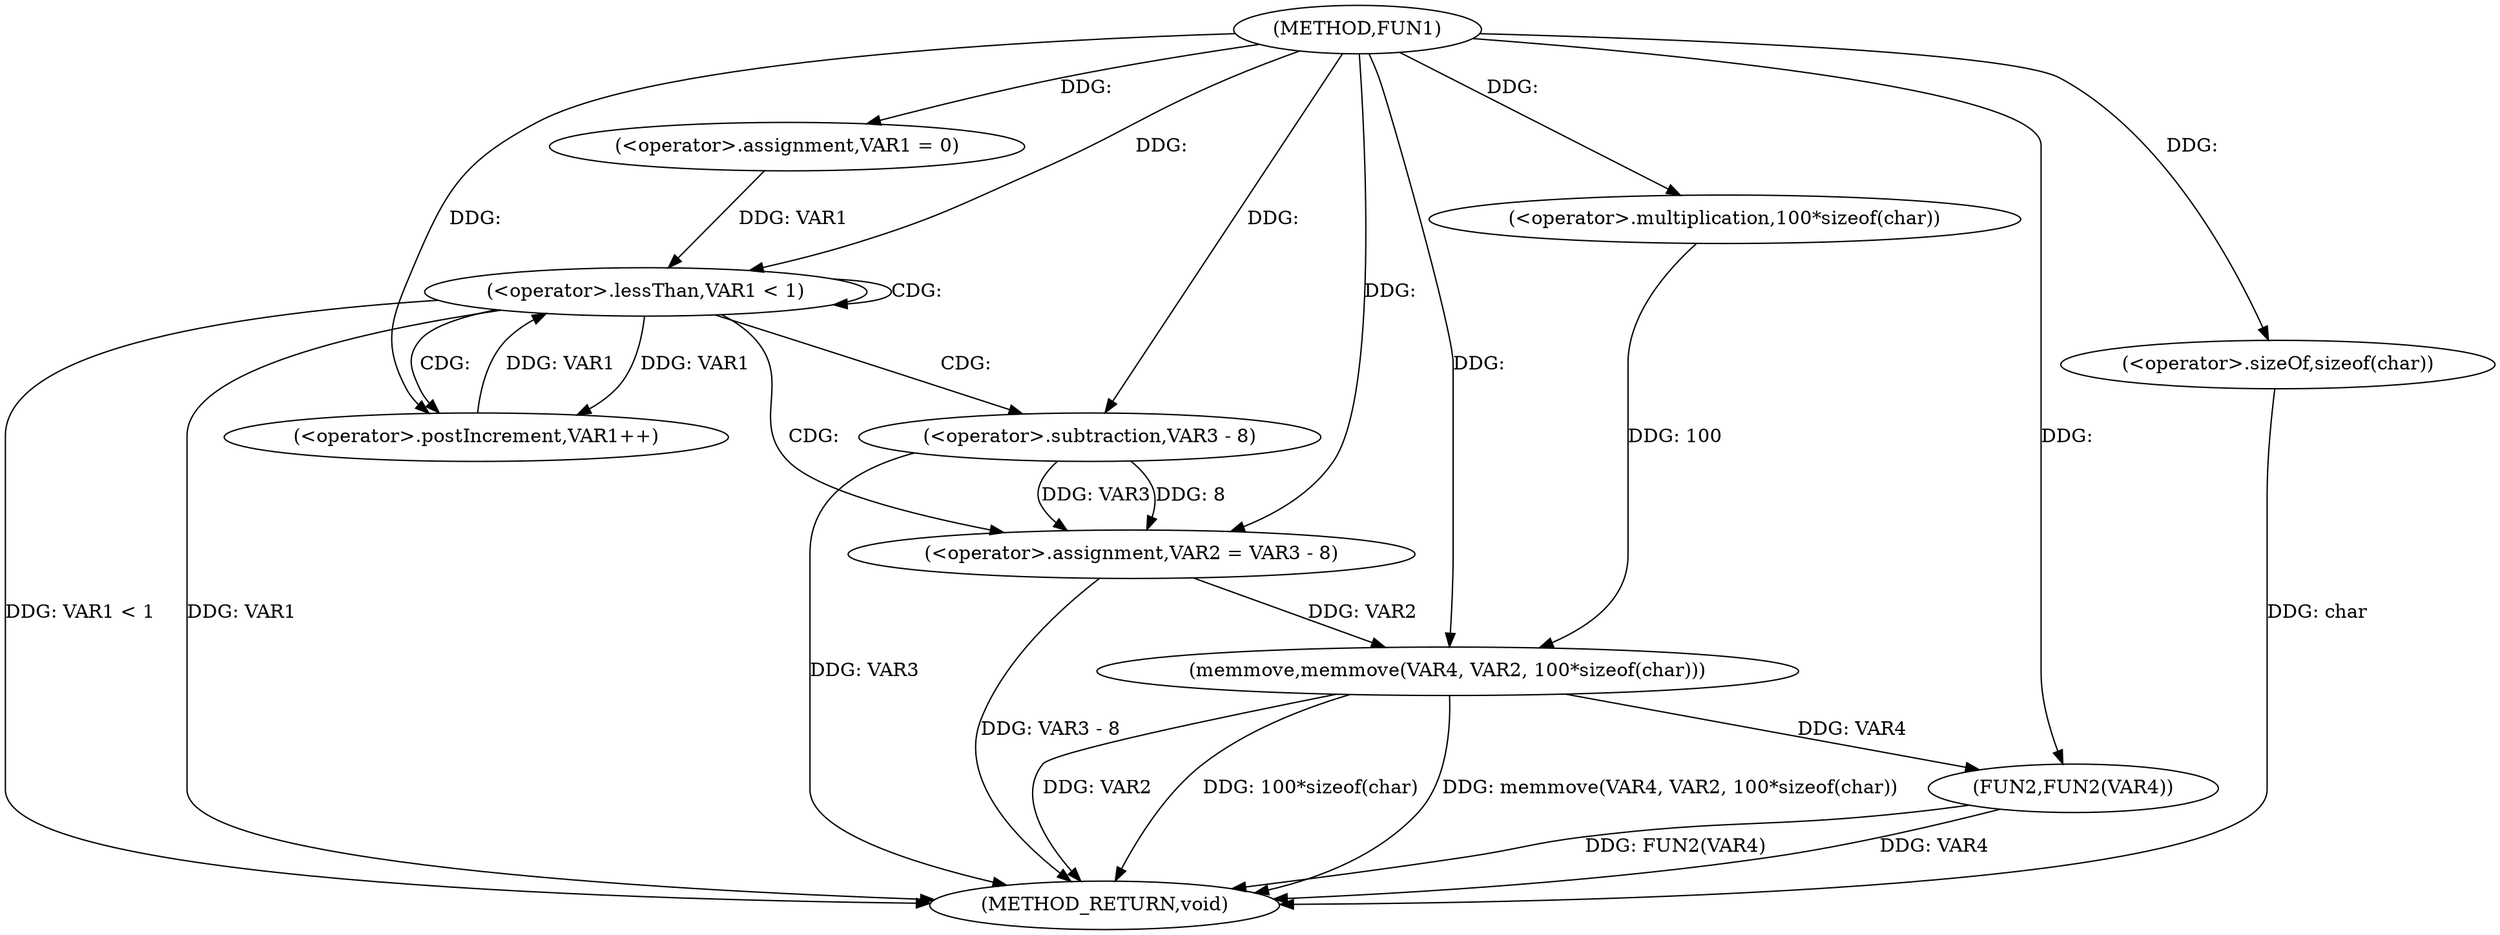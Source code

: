 digraph FUN1 {  
"1000100" [label = "(METHOD,FUN1)" ]
"1000131" [label = "(METHOD_RETURN,void)" ]
"1000106" [label = "(<operator>.assignment,VAR1 = 0)" ]
"1000109" [label = "(<operator>.lessThan,VAR1 < 1)" ]
"1000112" [label = "(<operator>.postIncrement,VAR1++)" ]
"1000115" [label = "(<operator>.assignment,VAR2 = VAR3 - 8)" ]
"1000117" [label = "(<operator>.subtraction,VAR3 - 8)" ]
"1000122" [label = "(memmove,memmove(VAR4, VAR2, 100*sizeof(char)))" ]
"1000125" [label = "(<operator>.multiplication,100*sizeof(char))" ]
"1000127" [label = "(<operator>.sizeOf,sizeof(char))" ]
"1000129" [label = "(FUN2,FUN2(VAR4))" ]
  "1000115" -> "1000131"  [ label = "DDG: VAR3 - 8"] 
  "1000129" -> "1000131"  [ label = "DDG: VAR4"] 
  "1000122" -> "1000131"  [ label = "DDG: 100*sizeof(char)"] 
  "1000129" -> "1000131"  [ label = "DDG: FUN2(VAR4)"] 
  "1000117" -> "1000131"  [ label = "DDG: VAR3"] 
  "1000109" -> "1000131"  [ label = "DDG: VAR1"] 
  "1000122" -> "1000131"  [ label = "DDG: memmove(VAR4, VAR2, 100*sizeof(char))"] 
  "1000127" -> "1000131"  [ label = "DDG: char"] 
  "1000122" -> "1000131"  [ label = "DDG: VAR2"] 
  "1000109" -> "1000131"  [ label = "DDG: VAR1 < 1"] 
  "1000100" -> "1000106"  [ label = "DDG: "] 
  "1000106" -> "1000109"  [ label = "DDG: VAR1"] 
  "1000112" -> "1000109"  [ label = "DDG: VAR1"] 
  "1000100" -> "1000109"  [ label = "DDG: "] 
  "1000109" -> "1000112"  [ label = "DDG: VAR1"] 
  "1000100" -> "1000112"  [ label = "DDG: "] 
  "1000117" -> "1000115"  [ label = "DDG: VAR3"] 
  "1000117" -> "1000115"  [ label = "DDG: 8"] 
  "1000100" -> "1000115"  [ label = "DDG: "] 
  "1000100" -> "1000117"  [ label = "DDG: "] 
  "1000100" -> "1000122"  [ label = "DDG: "] 
  "1000115" -> "1000122"  [ label = "DDG: VAR2"] 
  "1000125" -> "1000122"  [ label = "DDG: 100"] 
  "1000100" -> "1000125"  [ label = "DDG: "] 
  "1000100" -> "1000127"  [ label = "DDG: "] 
  "1000122" -> "1000129"  [ label = "DDG: VAR4"] 
  "1000100" -> "1000129"  [ label = "DDG: "] 
  "1000109" -> "1000109"  [ label = "CDG: "] 
  "1000109" -> "1000112"  [ label = "CDG: "] 
  "1000109" -> "1000115"  [ label = "CDG: "] 
  "1000109" -> "1000117"  [ label = "CDG: "] 
}
